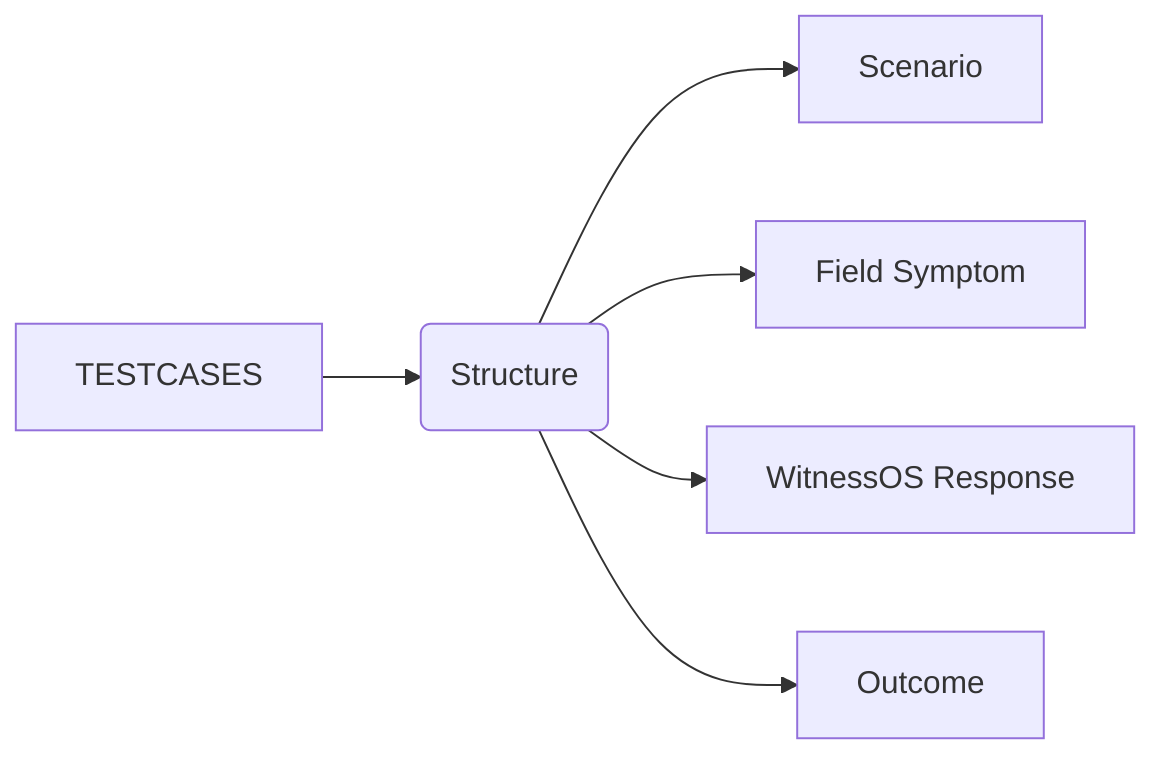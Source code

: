 graph LR
    A[TESTCASES] --> B(Structure)

    B --> B1[Scenario]
    B --> B2[Field Symptom]
    B --> B3[WitnessOS Response]
    B --> B4[Outcome]